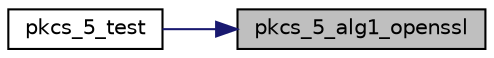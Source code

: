 digraph "pkcs_5_alg1_openssl"
{
 // LATEX_PDF_SIZE
  edge [fontname="Helvetica",fontsize="10",labelfontname="Helvetica",labelfontsize="10"];
  node [fontname="Helvetica",fontsize="10",shape=record];
  rankdir="RL";
  Node37 [label="pkcs_5_alg1_openssl",height=0.2,width=0.4,color="black", fillcolor="grey75", style="filled", fontcolor="black",tooltip="Execute PKCS #5 v1 - OpenSSL-extension-compatible mode."];
  Node37 -> Node38 [dir="back",color="midnightblue",fontsize="10",style="solid",fontname="Helvetica"];
  Node38 [label="pkcs_5_test",height=0.2,width=0.4,color="black", fillcolor="white", style="filled",URL="$pkcs__5__test_8c.html#a1a78c0bca3595115dd9272c2026b607e",tooltip="PKCS #5 self-test."];
}
